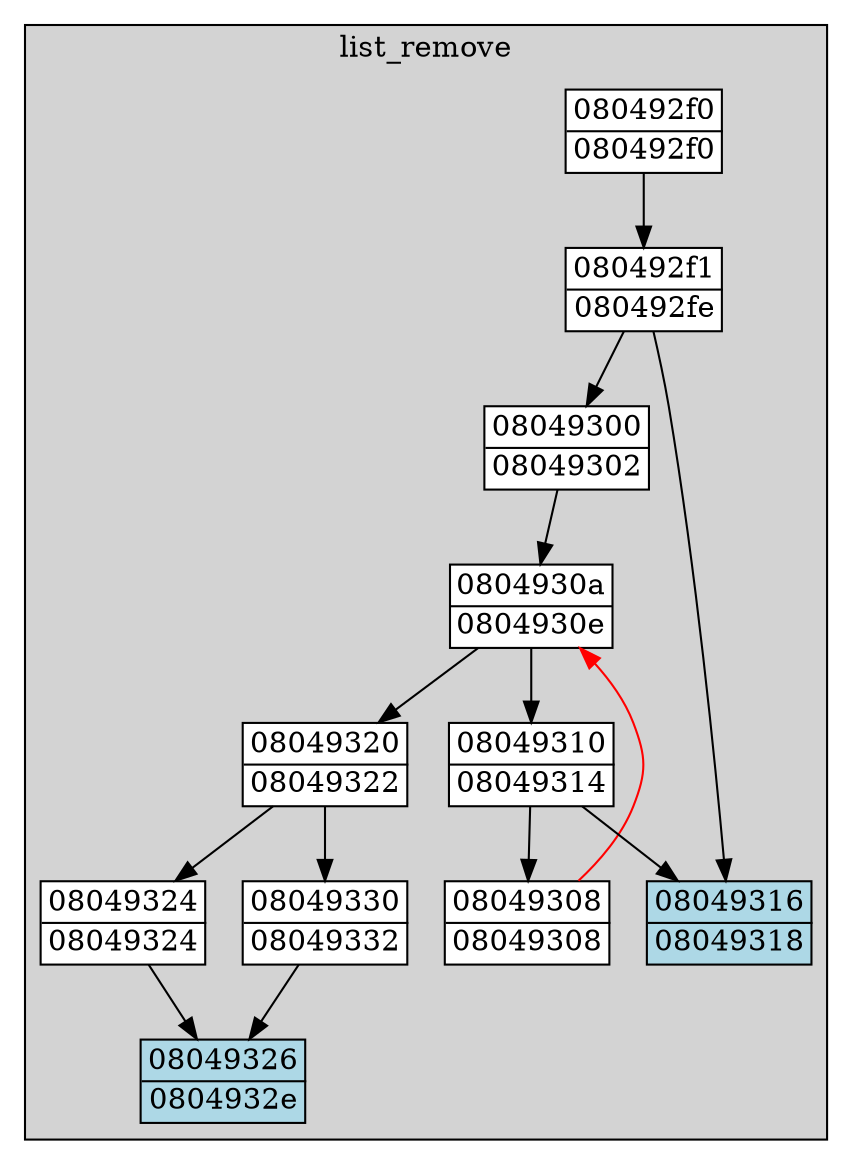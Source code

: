 digraph G {
node[fillcolor=white style="filled,solid" shape=none margin=0];
"08049300" -> "0804930a";
"08049320" -> "08049324";
"08049320" -> "08049330";
"080492f0" -> "080492f1";
"08049330" -> "08049326";
"08049308" -> "0804930a" [color=red constraint=false];
"080492f1" -> "08049300";
"080492f1" -> "08049316";
"08049310" -> "08049308";
"08049310" -> "08049316";
"0804930a" -> "08049310";
"0804930a" -> "08049320";
"08049324" -> "08049326";
subgraph "cluster_list_remove" {
  style="filled,solid";
  color=black;
  fillcolor=lightgrey;
  label="list_remove";"08049330" [label=<<TABLE BORDER="1" CELLBORDER="0" CELLSPACING="0"><TR><TD>08049330</TD></TR><HR/><TR><TD>08049332</TD></TR></TABLE>>];
  "08049326" [label=<<TABLE BORDER="1" CELLBORDER="0" CELLSPACING="0"><TR><TD>08049326</TD></TR><HR/><TR><TD>0804932e</TD></TR></TABLE>> fillcolor=lightblue];
  "08049324" [label=<<TABLE BORDER="1" CELLBORDER="0" CELLSPACING="0"><TR><TD>08049324</TD></TR><HR/><TR><TD>08049324</TD></TR></TABLE>>];
  "08049320" [label=<<TABLE BORDER="1" CELLBORDER="0" CELLSPACING="0"><TR><TD>08049320</TD></TR><HR/><TR><TD>08049322</TD></TR></TABLE>>];
  "08049316" [label=<<TABLE BORDER="1" CELLBORDER="0" CELLSPACING="0"><TR><TD>08049316</TD></TR><HR/><TR><TD>08049318</TD></TR></TABLE>> fillcolor=lightblue];
  "08049308" [label=<<TABLE BORDER="1" CELLBORDER="0" CELLSPACING="0"><TR><TD>08049308</TD></TR><HR/><TR><TD>08049308</TD></TR></TABLE>>];
  "08049310" [label=<<TABLE BORDER="1" CELLBORDER="0" CELLSPACING="0"><TR><TD>08049310</TD></TR><HR/><TR><TD>08049314</TD></TR></TABLE>>];
  "0804930a" [label=<<TABLE BORDER="1" CELLBORDER="0" CELLSPACING="0"><TR><TD>0804930a</TD></TR><HR/><TR><TD>0804930e</TD></TR></TABLE>>];
  "08049300" [label=<<TABLE BORDER="1" CELLBORDER="0" CELLSPACING="0"><TR><TD>08049300</TD></TR><HR/><TR><TD>08049302</TD></TR></TABLE>>];
  "080492f1" [label=<<TABLE BORDER="1" CELLBORDER="0" CELLSPACING="0"><TR><TD>080492f1</TD></TR><HR/><TR><TD>080492fe</TD></TR></TABLE>>];
  "080492f0" [label=<<TABLE BORDER="1" CELLBORDER="0" CELLSPACING="0"><TR><TD>080492f0</TD></TR><HR/><TR><TD>080492f0</TD></TR></TABLE>>];
  }

}